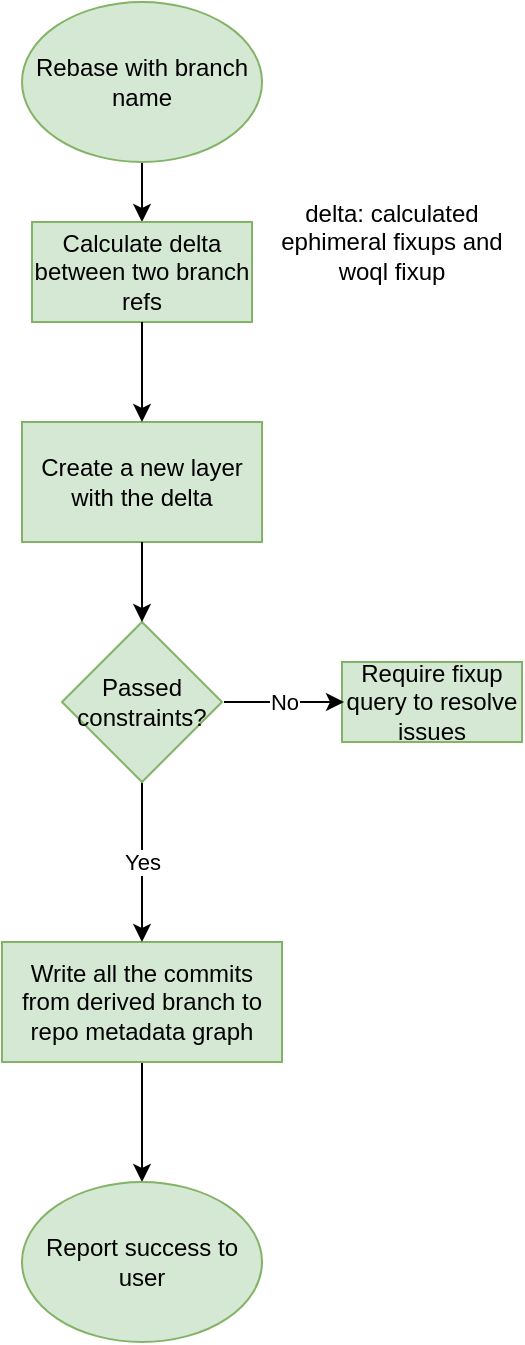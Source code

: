 <mxfile version="12.5.5" type="github">
  <diagram id="tb4JaSzjPuxba5Hgo_4P" name="Page-1">
    <mxGraphModel dx="1008" dy="419" grid="1" gridSize="10" guides="1" tooltips="1" connect="1" arrows="1" fold="1" page="1" pageScale="1" pageWidth="850" pageHeight="1100" math="0" shadow="0">
      <root>
        <mxCell id="0"/>
        <mxCell id="1" parent="0"/>
        <mxCell id="9QVbQ-e4IKJLaMXOQWs6-4" value="" style="edgeStyle=orthogonalEdgeStyle;rounded=0;orthogonalLoop=1;jettySize=auto;html=1;" parent="1" source="9QVbQ-e4IKJLaMXOQWs6-1" edge="1">
          <mxGeometry relative="1" as="geometry">
            <mxPoint x="350" y="160" as="targetPoint"/>
          </mxGeometry>
        </mxCell>
        <mxCell id="9QVbQ-e4IKJLaMXOQWs6-1" value="Rebase with branch name" style="ellipse;whiteSpace=wrap;html=1;fillColor=#d5e8d4;strokeColor=#82b366;" parent="1" vertex="1">
          <mxGeometry x="290" y="50" width="120" height="80" as="geometry"/>
        </mxCell>
        <mxCell id="9QVbQ-e4IKJLaMXOQWs6-6" value="Calculate delta between two branch refs" style="rounded=0;whiteSpace=wrap;html=1;fillColor=#d5e8d4;strokeColor=#82b366;" parent="1" vertex="1">
          <mxGeometry x="295" y="160" width="110" height="50" as="geometry"/>
        </mxCell>
        <mxCell id="9QVbQ-e4IKJLaMXOQWs6-7" value="delta: calculated ephimeral fixups and woql fixup" style="text;html=1;strokeColor=none;fillColor=none;align=center;verticalAlign=middle;whiteSpace=wrap;rounded=0;" parent="1" vertex="1">
          <mxGeometry x="410" y="150" width="130" height="40" as="geometry"/>
        </mxCell>
        <mxCell id="9QVbQ-e4IKJLaMXOQWs6-8" value="Create a new layer with the delta" style="rounded=0;whiteSpace=wrap;html=1;fillColor=#d5e8d4;strokeColor=#82b366;" parent="1" vertex="1">
          <mxGeometry x="290" y="260" width="120" height="60" as="geometry"/>
        </mxCell>
        <mxCell id="9QVbQ-e4IKJLaMXOQWs6-9" value="" style="endArrow=classic;html=1;exitX=0.5;exitY=1;exitDx=0;exitDy=0;entryX=0.5;entryY=0;entryDx=0;entryDy=0;" parent="1" source="9QVbQ-e4IKJLaMXOQWs6-6" target="9QVbQ-e4IKJLaMXOQWs6-8" edge="1">
          <mxGeometry width="50" height="50" relative="1" as="geometry">
            <mxPoint x="530" y="310" as="sourcePoint"/>
            <mxPoint x="580" y="260" as="targetPoint"/>
          </mxGeometry>
        </mxCell>
        <mxCell id="9QVbQ-e4IKJLaMXOQWs6-27" value="" style="edgeStyle=orthogonalEdgeStyle;rounded=0;orthogonalLoop=1;jettySize=auto;html=1;" parent="1" source="9QVbQ-e4IKJLaMXOQWs6-10" target="9QVbQ-e4IKJLaMXOQWs6-26" edge="1">
          <mxGeometry relative="1" as="geometry"/>
        </mxCell>
        <mxCell id="9QVbQ-e4IKJLaMXOQWs6-10" value="Write all the commits from derived branch to repo metadata graph" style="rounded=0;whiteSpace=wrap;html=1;fillColor=#d5e8d4;strokeColor=#82b366;" parent="1" vertex="1">
          <mxGeometry x="280" y="520" width="140" height="60" as="geometry"/>
        </mxCell>
        <mxCell id="9QVbQ-e4IKJLaMXOQWs6-23" value="Yes" style="edgeStyle=orthogonalEdgeStyle;rounded=0;orthogonalLoop=1;jettySize=auto;html=1;entryX=0.5;entryY=0;entryDx=0;entryDy=0;" parent="1" source="9QVbQ-e4IKJLaMXOQWs6-15" target="9QVbQ-e4IKJLaMXOQWs6-10" edge="1">
          <mxGeometry relative="1" as="geometry">
            <mxPoint x="350" y="490" as="targetPoint"/>
          </mxGeometry>
        </mxCell>
        <mxCell id="9QVbQ-e4IKJLaMXOQWs6-15" value="Passed constraints?" style="rhombus;whiteSpace=wrap;html=1;fillColor=#d5e8d4;strokeColor=#82b366;" parent="1" vertex="1">
          <mxGeometry x="310" y="360" width="80" height="80" as="geometry"/>
        </mxCell>
        <mxCell id="9QVbQ-e4IKJLaMXOQWs6-16" value="" style="endArrow=classic;html=1;exitX=0.5;exitY=1;exitDx=0;exitDy=0;entryX=0.5;entryY=0;entryDx=0;entryDy=0;" parent="1" source="9QVbQ-e4IKJLaMXOQWs6-8" target="9QVbQ-e4IKJLaMXOQWs6-15" edge="1">
          <mxGeometry width="50" height="50" relative="1" as="geometry">
            <mxPoint x="350" y="320" as="sourcePoint"/>
            <mxPoint x="350" y="440" as="targetPoint"/>
          </mxGeometry>
        </mxCell>
        <mxCell id="9QVbQ-e4IKJLaMXOQWs6-17" value="Require fixup query to resolve issues" style="rounded=0;whiteSpace=wrap;html=1;fillColor=#d5e8d4;strokeColor=#82b366;" parent="1" vertex="1">
          <mxGeometry x="450" y="380" width="90" height="40" as="geometry"/>
        </mxCell>
        <mxCell id="9QVbQ-e4IKJLaMXOQWs6-18" value="No" style="endArrow=classic;html=1;exitX=1;exitY=0.5;exitDx=0;exitDy=0;" parent="1" edge="1">
          <mxGeometry width="50" height="50" relative="1" as="geometry">
            <mxPoint x="391" y="400" as="sourcePoint"/>
            <mxPoint x="451" y="400" as="targetPoint"/>
          </mxGeometry>
        </mxCell>
        <mxCell id="9QVbQ-e4IKJLaMXOQWs6-26" value="Report success to user" style="ellipse;whiteSpace=wrap;html=1;fillColor=#d5e8d4;strokeColor=#82b366;" parent="1" vertex="1">
          <mxGeometry x="290" y="640" width="120" height="80" as="geometry"/>
        </mxCell>
      </root>
    </mxGraphModel>
  </diagram>
</mxfile>
